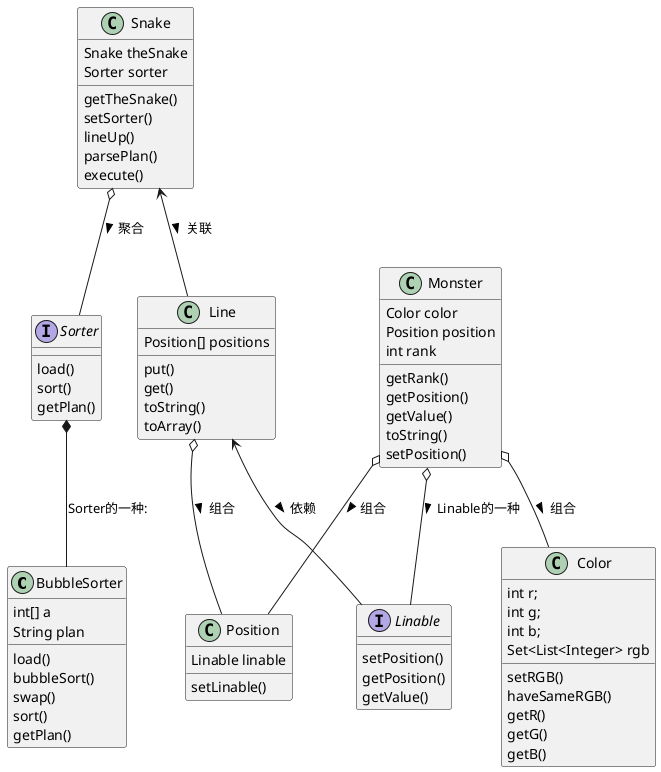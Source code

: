@startuml
'https://plantuml.com/class-diagram

class BubbleSorter
class Snake
class Line
class Position
interface Linable
interface Sorter
class Monster
class Color
class BubbleSorter

Snake  o--  Sorter: 聚合 >
Sorter *-- BubbleSorter: Sorter的一种:
Snake <-- Line: 关联 >
Line <-- Linable: 依赖 >
Monster o-- Position:组合 >
Line o-- Position: 组合 >
Monster o-- Linable: Linable的一种 >
Monster o-- Color: 组合 >

class Monster {
Color color
Position position
int rank

getRank()
getPosition()
getValue()
toString()
setPosition()
}

class Line {
Position[] positions

put()
get()
toString()
toArray()
}

class Position {
Linable linable

setLinable()
}

interface Linable {
setPosition()
getPosition()
getValue()
}

interface Sorter {
load()
sort()
getPlan()
}

class BubbleSorter {
int[] a
String plan

load()
bubbleSort()
swap()
sort()
getPlan()
}

class Snake {
Snake theSnake
Sorter sorter

getTheSnake()
setSorter()
lineUp()
parsePlan()
execute()
}

class Color {
int r;
int g;
int b;
Set<List<Integer> rgb

setRGB()
haveSameRGB()
getR()
getG()
getB()
}

@enduml